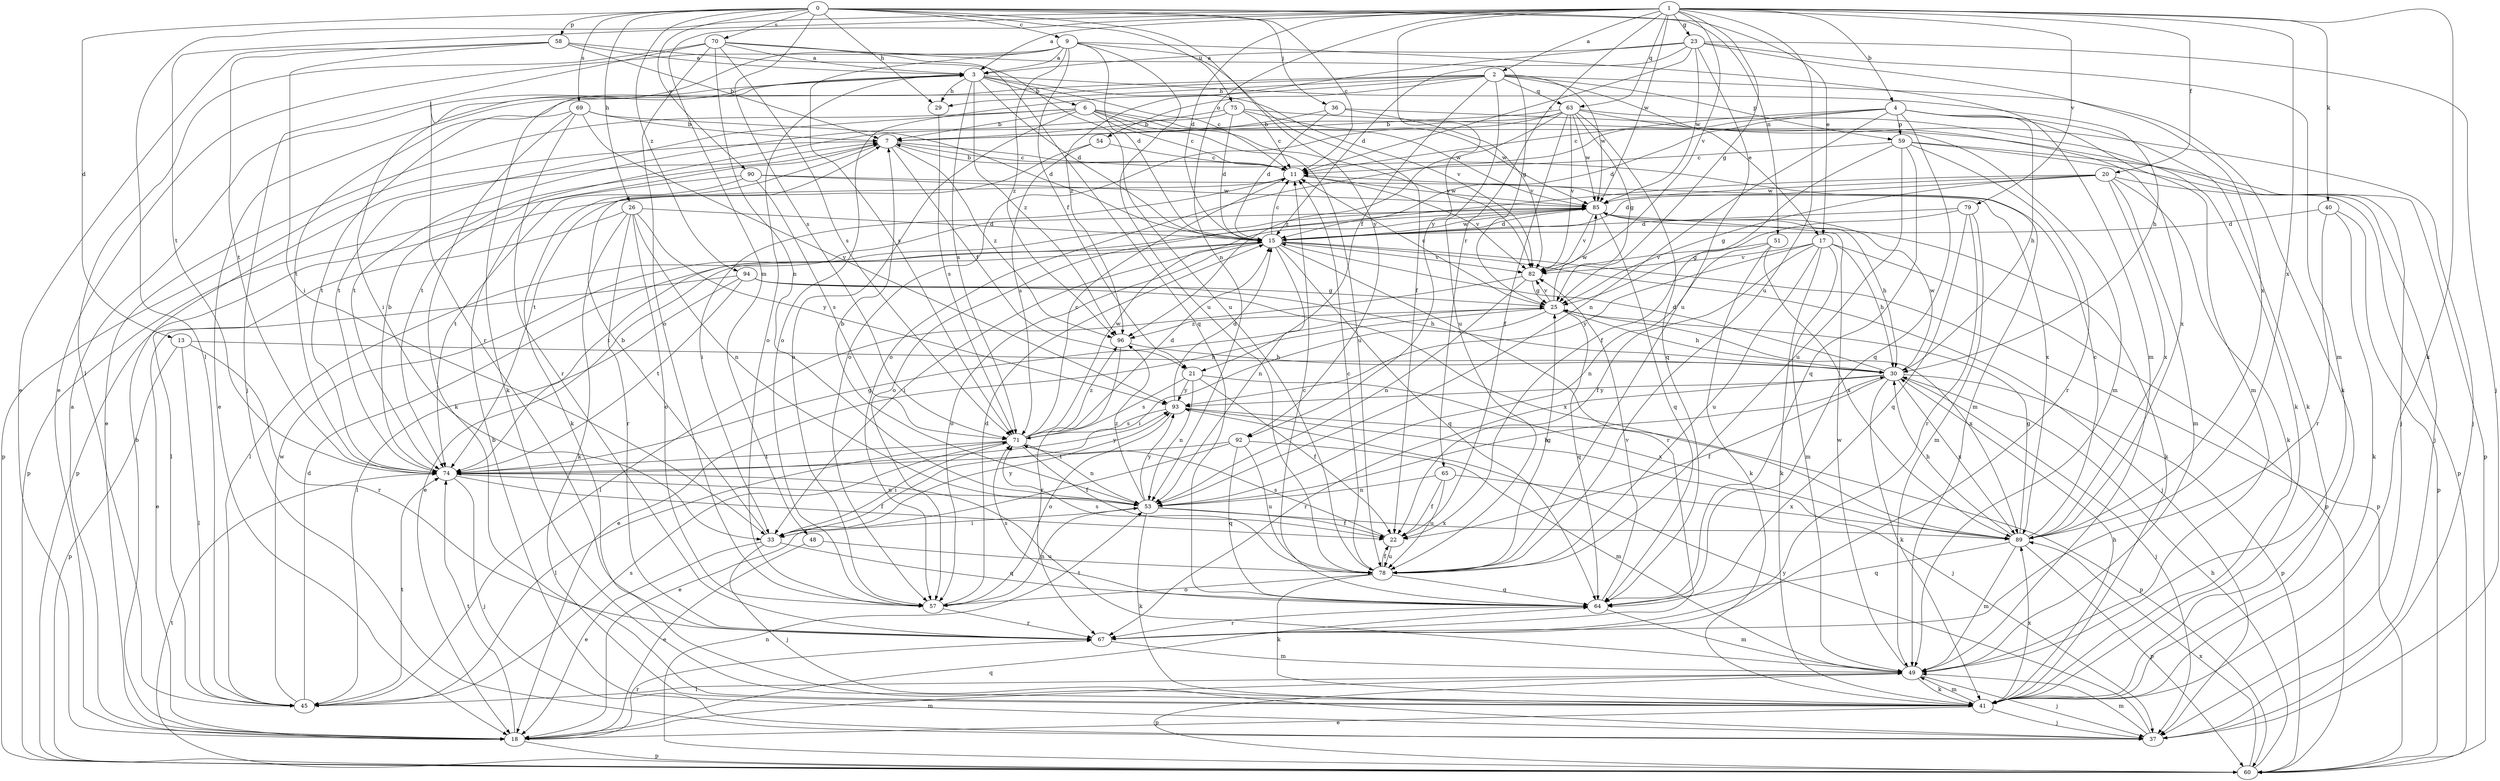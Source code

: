 strict digraph  {
0;
1;
2;
3;
4;
6;
7;
9;
11;
13;
15;
17;
18;
20;
21;
22;
23;
25;
26;
29;
30;
33;
36;
37;
40;
41;
45;
48;
49;
51;
53;
54;
57;
58;
59;
60;
63;
64;
65;
67;
69;
70;
71;
74;
75;
78;
79;
82;
85;
89;
90;
92;
93;
94;
96;
0 -> 9  [label=c];
0 -> 11  [label=c];
0 -> 13  [label=d];
0 -> 17  [label=e];
0 -> 26  [label=h];
0 -> 29  [label=h];
0 -> 36  [label=j];
0 -> 51  [label=n];
0 -> 58  [label=p];
0 -> 69  [label=s];
0 -> 70  [label=s];
0 -> 71  [label=s];
0 -> 75  [label=u];
0 -> 90  [label=y];
0 -> 92  [label=y];
0 -> 94  [label=z];
1 -> 2  [label=a];
1 -> 3  [label=a];
1 -> 4  [label=b];
1 -> 15  [label=d];
1 -> 20  [label=f];
1 -> 23  [label=g];
1 -> 25  [label=g];
1 -> 40  [label=k];
1 -> 41  [label=k];
1 -> 45  [label=l];
1 -> 48  [label=m];
1 -> 53  [label=n];
1 -> 63  [label=q];
1 -> 65  [label=r];
1 -> 74  [label=t];
1 -> 78  [label=u];
1 -> 79  [label=v];
1 -> 82  [label=v];
1 -> 85  [label=w];
1 -> 89  [label=x];
1 -> 92  [label=y];
2 -> 17  [label=e];
2 -> 18  [label=e];
2 -> 21  [label=f];
2 -> 29  [label=h];
2 -> 41  [label=k];
2 -> 54  [label=o];
2 -> 57  [label=o];
2 -> 59  [label=p];
2 -> 63  [label=q];
2 -> 74  [label=t];
2 -> 78  [label=u];
2 -> 85  [label=w];
3 -> 6  [label=b];
3 -> 11  [label=c];
3 -> 15  [label=d];
3 -> 29  [label=h];
3 -> 30  [label=h];
3 -> 33  [label=i];
3 -> 41  [label=k];
3 -> 57  [label=o];
3 -> 71  [label=s];
3 -> 82  [label=v];
3 -> 96  [label=z];
4 -> 11  [label=c];
4 -> 15  [label=d];
4 -> 30  [label=h];
4 -> 41  [label=k];
4 -> 49  [label=m];
4 -> 53  [label=n];
4 -> 57  [label=o];
4 -> 59  [label=p];
4 -> 64  [label=q];
6 -> 7  [label=b];
6 -> 11  [label=c];
6 -> 18  [label=e];
6 -> 49  [label=m];
6 -> 57  [label=o];
6 -> 74  [label=t];
6 -> 78  [label=u];
6 -> 82  [label=v];
6 -> 85  [label=w];
7 -> 11  [label=c];
7 -> 21  [label=f];
7 -> 41  [label=k];
7 -> 49  [label=m];
7 -> 60  [label=p];
7 -> 96  [label=z];
9 -> 3  [label=a];
9 -> 15  [label=d];
9 -> 18  [label=e];
9 -> 21  [label=f];
9 -> 22  [label=f];
9 -> 49  [label=m];
9 -> 67  [label=r];
9 -> 71  [label=s];
9 -> 78  [label=u];
9 -> 96  [label=z];
11 -> 7  [label=b];
11 -> 33  [label=i];
11 -> 60  [label=p];
11 -> 82  [label=v];
11 -> 85  [label=w];
13 -> 30  [label=h];
13 -> 45  [label=l];
13 -> 60  [label=p];
13 -> 67  [label=r];
15 -> 11  [label=c];
15 -> 18  [label=e];
15 -> 33  [label=i];
15 -> 37  [label=j];
15 -> 53  [label=n];
15 -> 57  [label=o];
15 -> 60  [label=p];
15 -> 64  [label=q];
15 -> 67  [label=r];
15 -> 82  [label=v];
15 -> 85  [label=w];
17 -> 22  [label=f];
17 -> 30  [label=h];
17 -> 41  [label=k];
17 -> 49  [label=m];
17 -> 60  [label=p];
17 -> 78  [label=u];
17 -> 82  [label=v];
17 -> 93  [label=y];
18 -> 3  [label=a];
18 -> 7  [label=b];
18 -> 49  [label=m];
18 -> 60  [label=p];
18 -> 64  [label=q];
18 -> 67  [label=r];
18 -> 74  [label=t];
20 -> 15  [label=d];
20 -> 25  [label=g];
20 -> 41  [label=k];
20 -> 49  [label=m];
20 -> 57  [label=o];
20 -> 60  [label=p];
20 -> 85  [label=w];
20 -> 89  [label=x];
21 -> 22  [label=f];
21 -> 53  [label=n];
21 -> 71  [label=s];
21 -> 89  [label=x];
21 -> 93  [label=y];
22 -> 71  [label=s];
22 -> 78  [label=u];
23 -> 3  [label=a];
23 -> 11  [label=c];
23 -> 15  [label=d];
23 -> 37  [label=j];
23 -> 49  [label=m];
23 -> 78  [label=u];
23 -> 85  [label=w];
23 -> 89  [label=x];
23 -> 96  [label=z];
25 -> 11  [label=c];
25 -> 18  [label=e];
25 -> 30  [label=h];
25 -> 33  [label=i];
25 -> 64  [label=q];
25 -> 82  [label=v];
25 -> 85  [label=w];
25 -> 89  [label=x];
25 -> 96  [label=z];
26 -> 15  [label=d];
26 -> 41  [label=k];
26 -> 45  [label=l];
26 -> 53  [label=n];
26 -> 57  [label=o];
26 -> 67  [label=r];
26 -> 93  [label=y];
29 -> 71  [label=s];
30 -> 15  [label=d];
30 -> 22  [label=f];
30 -> 37  [label=j];
30 -> 41  [label=k];
30 -> 60  [label=p];
30 -> 67  [label=r];
30 -> 85  [label=w];
30 -> 89  [label=x];
30 -> 93  [label=y];
33 -> 7  [label=b];
33 -> 18  [label=e];
33 -> 37  [label=j];
33 -> 64  [label=q];
33 -> 93  [label=y];
36 -> 7  [label=b];
36 -> 15  [label=d];
36 -> 37  [label=j];
36 -> 82  [label=v];
37 -> 7  [label=b];
37 -> 49  [label=m];
37 -> 93  [label=y];
40 -> 15  [label=d];
40 -> 41  [label=k];
40 -> 60  [label=p];
40 -> 67  [label=r];
41 -> 18  [label=e];
41 -> 30  [label=h];
41 -> 37  [label=j];
41 -> 49  [label=m];
41 -> 89  [label=x];
45 -> 15  [label=d];
45 -> 71  [label=s];
45 -> 74  [label=t];
45 -> 85  [label=w];
48 -> 18  [label=e];
48 -> 78  [label=u];
49 -> 37  [label=j];
49 -> 41  [label=k];
49 -> 45  [label=l];
49 -> 60  [label=p];
49 -> 74  [label=t];
49 -> 85  [label=w];
51 -> 41  [label=k];
51 -> 53  [label=n];
51 -> 82  [label=v];
51 -> 89  [label=x];
53 -> 7  [label=b];
53 -> 22  [label=f];
53 -> 30  [label=h];
53 -> 33  [label=i];
53 -> 41  [label=k];
53 -> 89  [label=x];
53 -> 93  [label=y];
53 -> 96  [label=z];
54 -> 11  [label=c];
54 -> 71  [label=s];
54 -> 74  [label=t];
57 -> 15  [label=d];
57 -> 53  [label=n];
57 -> 67  [label=r];
58 -> 3  [label=a];
58 -> 7  [label=b];
58 -> 18  [label=e];
58 -> 33  [label=i];
58 -> 74  [label=t];
58 -> 78  [label=u];
59 -> 11  [label=c];
59 -> 22  [label=f];
59 -> 37  [label=j];
59 -> 60  [label=p];
59 -> 64  [label=q];
59 -> 67  [label=r];
59 -> 78  [label=u];
60 -> 30  [label=h];
60 -> 53  [label=n];
60 -> 74  [label=t];
60 -> 89  [label=x];
63 -> 7  [label=b];
63 -> 22  [label=f];
63 -> 25  [label=g];
63 -> 41  [label=k];
63 -> 57  [label=o];
63 -> 64  [label=q];
63 -> 74  [label=t];
63 -> 82  [label=v];
63 -> 85  [label=w];
63 -> 89  [label=x];
63 -> 96  [label=z];
64 -> 11  [label=c];
64 -> 49  [label=m];
64 -> 67  [label=r];
64 -> 71  [label=s];
64 -> 82  [label=v];
65 -> 22  [label=f];
65 -> 53  [label=n];
65 -> 78  [label=u];
65 -> 89  [label=x];
67 -> 49  [label=m];
69 -> 7  [label=b];
69 -> 15  [label=d];
69 -> 41  [label=k];
69 -> 67  [label=r];
69 -> 74  [label=t];
69 -> 93  [label=y];
70 -> 3  [label=a];
70 -> 25  [label=g];
70 -> 37  [label=j];
70 -> 45  [label=l];
70 -> 53  [label=n];
70 -> 57  [label=o];
70 -> 64  [label=q];
70 -> 71  [label=s];
71 -> 11  [label=c];
71 -> 15  [label=d];
71 -> 22  [label=f];
71 -> 33  [label=i];
71 -> 45  [label=l];
71 -> 53  [label=n];
71 -> 74  [label=t];
71 -> 85  [label=w];
71 -> 96  [label=z];
74 -> 7  [label=b];
74 -> 22  [label=f];
74 -> 25  [label=g];
74 -> 37  [label=j];
74 -> 53  [label=n];
74 -> 93  [label=y];
75 -> 7  [label=b];
75 -> 11  [label=c];
75 -> 15  [label=d];
75 -> 37  [label=j];
75 -> 74  [label=t];
75 -> 85  [label=w];
78 -> 11  [label=c];
78 -> 22  [label=f];
78 -> 25  [label=g];
78 -> 41  [label=k];
78 -> 57  [label=o];
78 -> 64  [label=q];
78 -> 71  [label=s];
79 -> 15  [label=d];
79 -> 25  [label=g];
79 -> 49  [label=m];
79 -> 64  [label=q];
79 -> 67  [label=r];
82 -> 25  [label=g];
82 -> 45  [label=l];
82 -> 53  [label=n];
85 -> 15  [label=d];
85 -> 30  [label=h];
85 -> 41  [label=k];
85 -> 45  [label=l];
85 -> 64  [label=q];
85 -> 74  [label=t];
85 -> 82  [label=v];
89 -> 11  [label=c];
89 -> 25  [label=g];
89 -> 30  [label=h];
89 -> 49  [label=m];
89 -> 60  [label=p];
89 -> 64  [label=q];
90 -> 60  [label=p];
90 -> 71  [label=s];
90 -> 74  [label=t];
90 -> 85  [label=w];
90 -> 89  [label=x];
92 -> 18  [label=e];
92 -> 49  [label=m];
92 -> 64  [label=q];
92 -> 74  [label=t];
92 -> 78  [label=u];
93 -> 15  [label=d];
93 -> 37  [label=j];
93 -> 57  [label=o];
93 -> 60  [label=p];
93 -> 71  [label=s];
94 -> 18  [label=e];
94 -> 25  [label=g];
94 -> 30  [label=h];
94 -> 45  [label=l];
94 -> 74  [label=t];
94 -> 89  [label=x];
96 -> 30  [label=h];
96 -> 67  [label=r];
}
